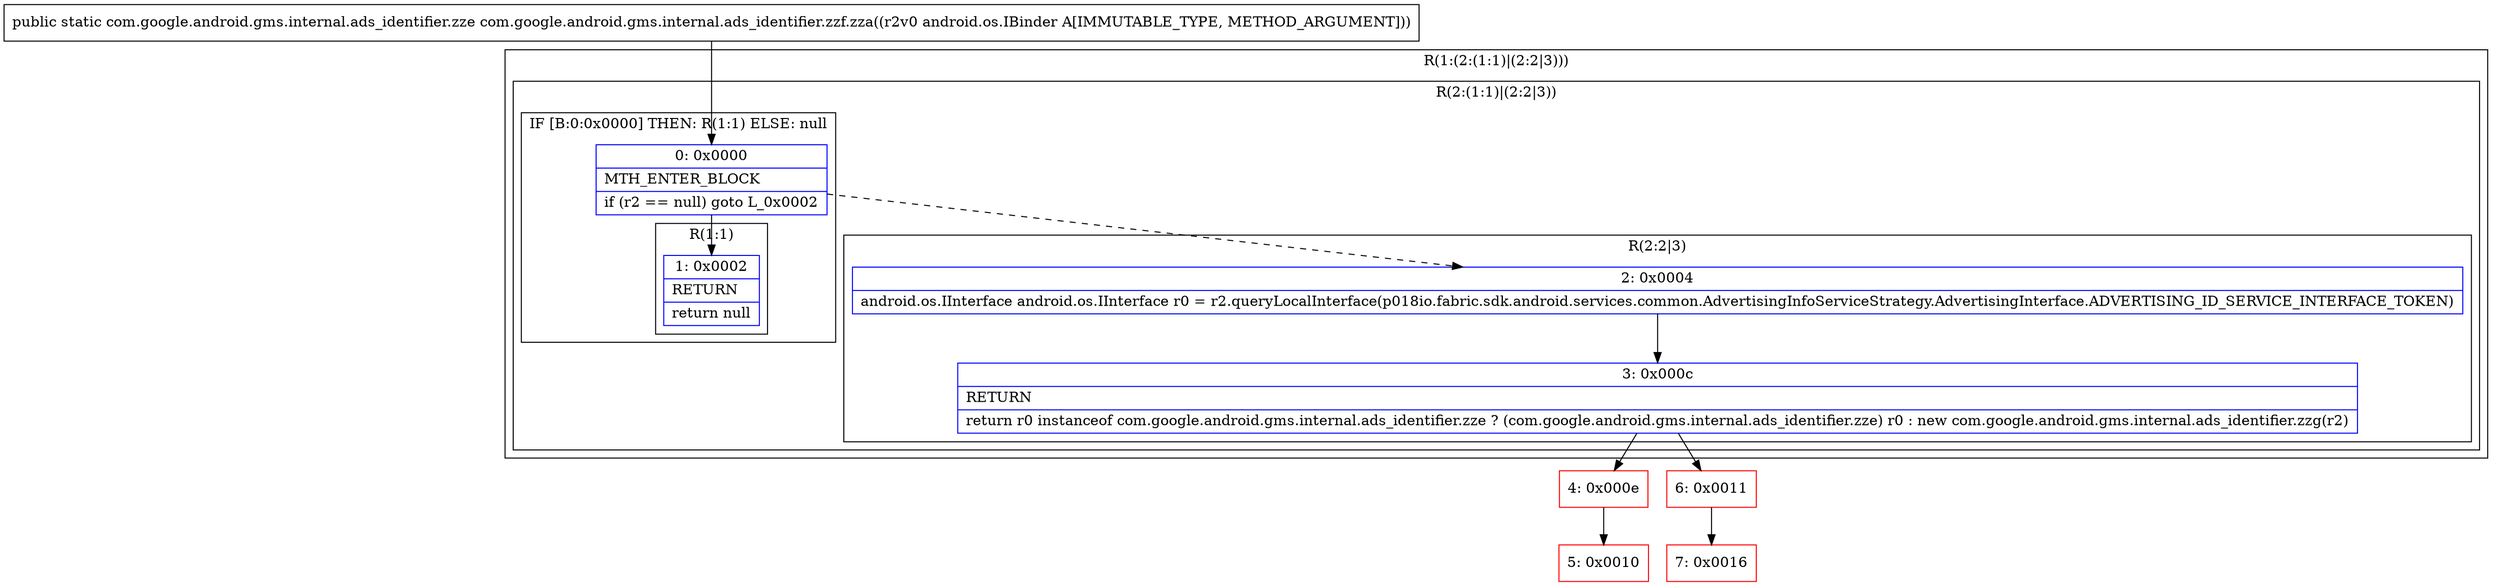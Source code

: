 digraph "CFG forcom.google.android.gms.internal.ads_identifier.zzf.zza(Landroid\/os\/IBinder;)Lcom\/google\/android\/gms\/internal\/ads_identifier\/zze;" {
subgraph cluster_Region_1600462610 {
label = "R(1:(2:(1:1)|(2:2|3)))";
node [shape=record,color=blue];
subgraph cluster_Region_930728015 {
label = "R(2:(1:1)|(2:2|3))";
node [shape=record,color=blue];
subgraph cluster_IfRegion_499645638 {
label = "IF [B:0:0x0000] THEN: R(1:1) ELSE: null";
node [shape=record,color=blue];
Node_0 [shape=record,label="{0\:\ 0x0000|MTH_ENTER_BLOCK\l|if (r2 == null) goto L_0x0002\l}"];
subgraph cluster_Region_695539672 {
label = "R(1:1)";
node [shape=record,color=blue];
Node_1 [shape=record,label="{1\:\ 0x0002|RETURN\l|return null\l}"];
}
}
subgraph cluster_Region_904933064 {
label = "R(2:2|3)";
node [shape=record,color=blue];
Node_2 [shape=record,label="{2\:\ 0x0004|android.os.IInterface android.os.IInterface r0 = r2.queryLocalInterface(p018io.fabric.sdk.android.services.common.AdvertisingInfoServiceStrategy.AdvertisingInterface.ADVERTISING_ID_SERVICE_INTERFACE_TOKEN)\l}"];
Node_3 [shape=record,label="{3\:\ 0x000c|RETURN\l|return r0 instanceof com.google.android.gms.internal.ads_identifier.zze ? (com.google.android.gms.internal.ads_identifier.zze) r0 : new com.google.android.gms.internal.ads_identifier.zzg(r2)\l}"];
}
}
}
Node_4 [shape=record,color=red,label="{4\:\ 0x000e}"];
Node_5 [shape=record,color=red,label="{5\:\ 0x0010}"];
Node_6 [shape=record,color=red,label="{6\:\ 0x0011}"];
Node_7 [shape=record,color=red,label="{7\:\ 0x0016}"];
MethodNode[shape=record,label="{public static com.google.android.gms.internal.ads_identifier.zze com.google.android.gms.internal.ads_identifier.zzf.zza((r2v0 android.os.IBinder A[IMMUTABLE_TYPE, METHOD_ARGUMENT])) }"];
MethodNode -> Node_0;
Node_0 -> Node_1;
Node_0 -> Node_2[style=dashed];
Node_2 -> Node_3;
Node_3 -> Node_4;
Node_3 -> Node_6;
Node_4 -> Node_5;
Node_6 -> Node_7;
}

